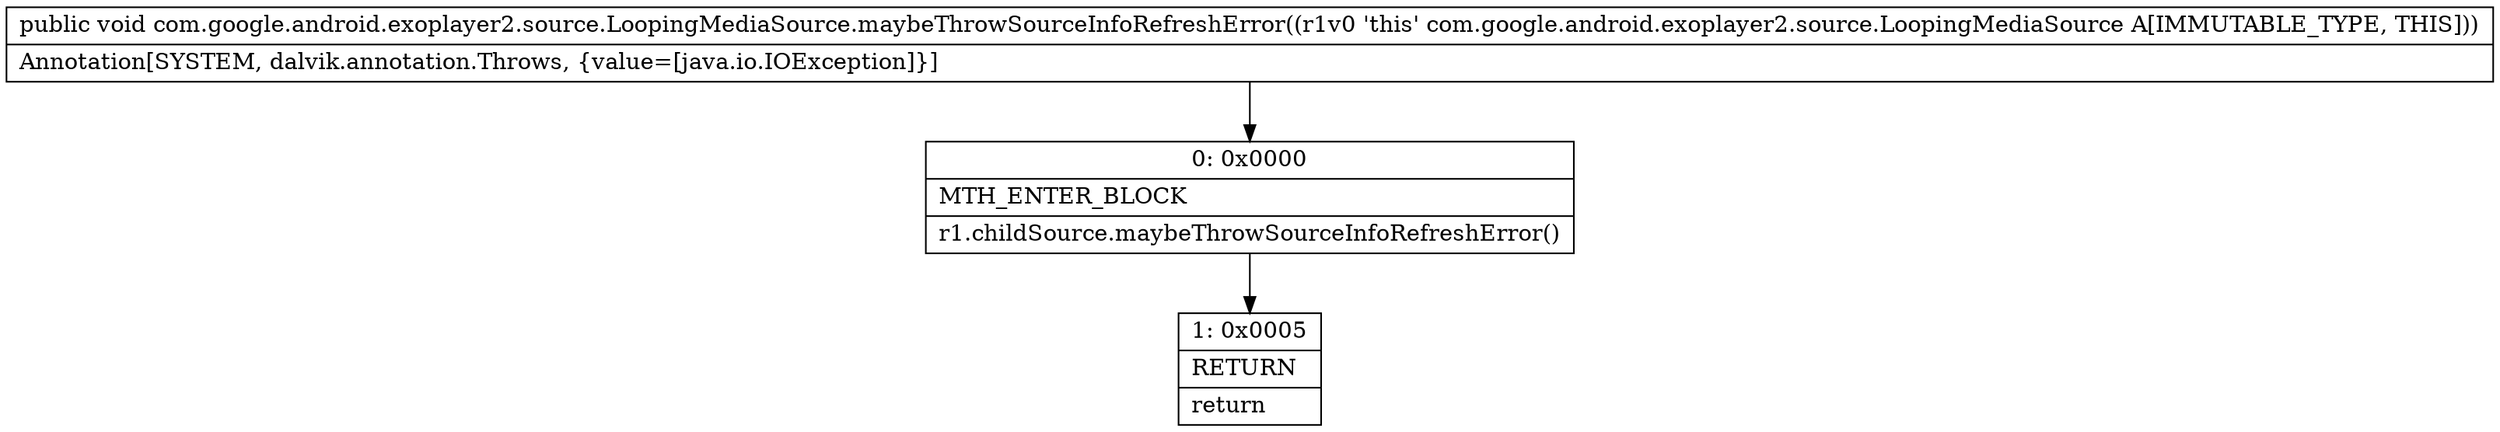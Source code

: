 digraph "CFG forcom.google.android.exoplayer2.source.LoopingMediaSource.maybeThrowSourceInfoRefreshError()V" {
Node_0 [shape=record,label="{0\:\ 0x0000|MTH_ENTER_BLOCK\l|r1.childSource.maybeThrowSourceInfoRefreshError()\l}"];
Node_1 [shape=record,label="{1\:\ 0x0005|RETURN\l|return\l}"];
MethodNode[shape=record,label="{public void com.google.android.exoplayer2.source.LoopingMediaSource.maybeThrowSourceInfoRefreshError((r1v0 'this' com.google.android.exoplayer2.source.LoopingMediaSource A[IMMUTABLE_TYPE, THIS]))  | Annotation[SYSTEM, dalvik.annotation.Throws, \{value=[java.io.IOException]\}]\l}"];
MethodNode -> Node_0;
Node_0 -> Node_1;
}

